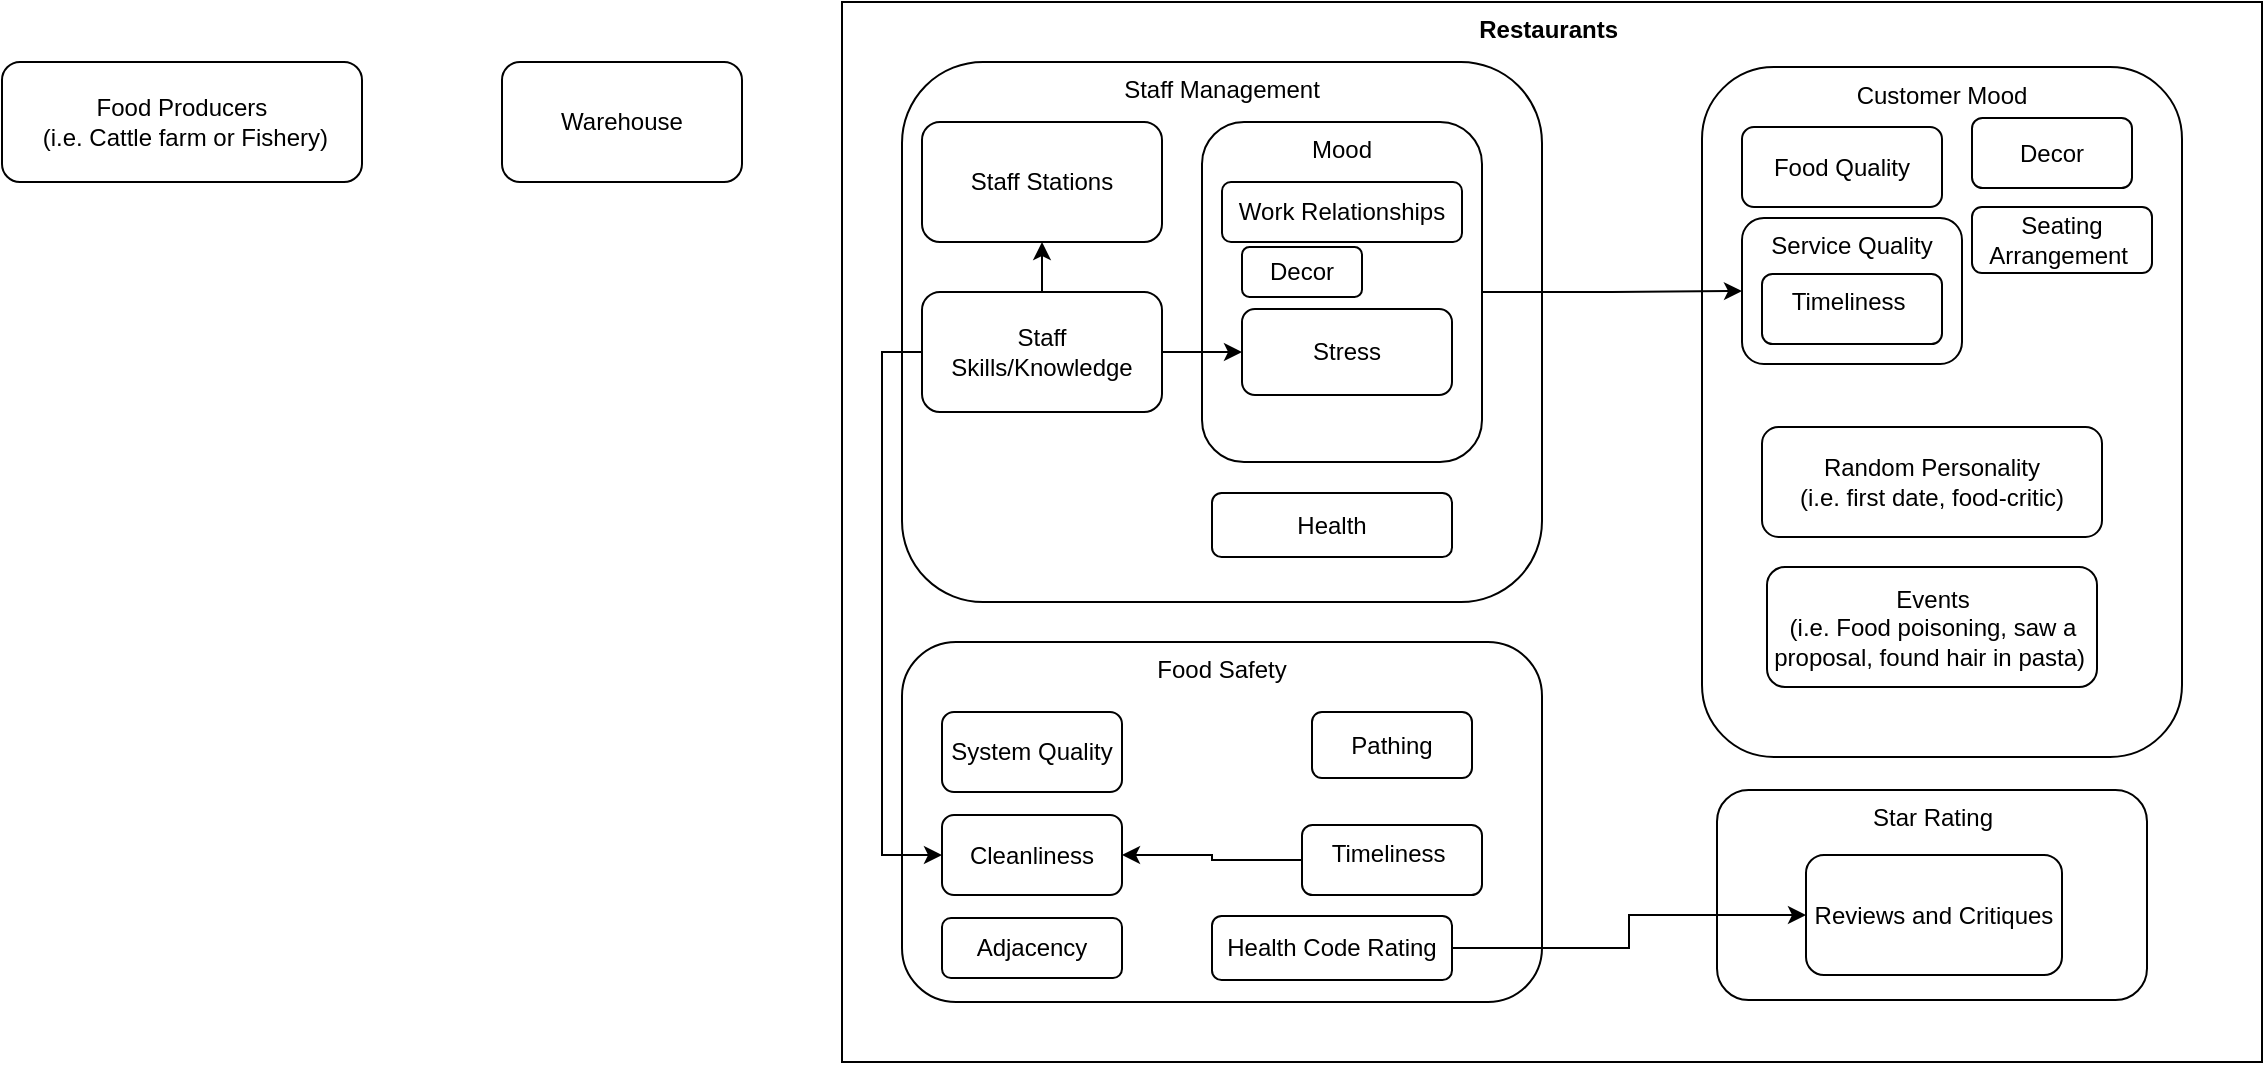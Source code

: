 <mxfile version="12.2.2" pages="1"><diagram id="GfF1Ss1rzvaXZdSwopCR" name="Page-1"><mxGraphModel dx="2062" dy="1123" grid="1" gridSize="10" guides="1" tooltips="1" connect="1" arrows="1" fold="1" page="1" pageScale="1" pageWidth="850" pageHeight="1100" math="0" shadow="0"><root><mxCell id="0"/><mxCell id="1" parent="0"/><mxCell id="k7tMAnSUPP373srUt9M6-4" value="Restaurants&amp;nbsp;" style="rounded=0;whiteSpace=wrap;html=1;verticalAlign=top;fontStyle=1" vertex="1" parent="1"><mxGeometry x="510" y="240" width="710" height="530" as="geometry"/></mxCell><mxCell id="k7tMAnSUPP373srUt9M6-2" value="Warehouse" style="rounded=1;whiteSpace=wrap;html=1;" vertex="1" parent="1"><mxGeometry x="340" y="270" width="120" height="60" as="geometry"/></mxCell><mxCell id="k7tMAnSUPP373srUt9M6-3" value="Food Producers&lt;br&gt;&amp;nbsp;(i.e. Cattle farm or Fishery)" style="rounded=1;whiteSpace=wrap;html=1;" vertex="1" parent="1"><mxGeometry x="90" y="270" width="180" height="60" as="geometry"/></mxCell><mxCell id="k7tMAnSUPP373srUt9M6-5" value="Food Safety" style="rounded=1;whiteSpace=wrap;html=1;align=center;verticalAlign=top;" vertex="1" parent="1"><mxGeometry x="540" y="560" width="320" height="180" as="geometry"/></mxCell><mxCell id="k7tMAnSUPP373srUt9M6-6" value="Staff Management" style="rounded=1;whiteSpace=wrap;html=1;verticalAlign=top;" vertex="1" parent="1"><mxGeometry x="540" y="270" width="320" height="270" as="geometry"/></mxCell><mxCell id="k7tMAnSUPP373srUt9M6-9" value="Staff Stations" style="rounded=1;whiteSpace=wrap;html=1;" vertex="1" parent="1"><mxGeometry x="550" y="300" width="120" height="60" as="geometry"/></mxCell><mxCell id="k7tMAnSUPP373srUt9M6-33" style="edgeStyle=orthogonalEdgeStyle;rounded=0;orthogonalLoop=1;jettySize=auto;html=1;exitX=0.5;exitY=0;exitDx=0;exitDy=0;" edge="1" parent="1" source="k7tMAnSUPP373srUt9M6-12" target="k7tMAnSUPP373srUt9M6-9"><mxGeometry relative="1" as="geometry"/></mxCell><mxCell id="k7tMAnSUPP373srUt9M6-44" style="edgeStyle=orthogonalEdgeStyle;rounded=0;orthogonalLoop=1;jettySize=auto;html=1;exitX=0;exitY=0.5;exitDx=0;exitDy=0;entryX=0;entryY=0.5;entryDx=0;entryDy=0;" edge="1" parent="1" source="k7tMAnSUPP373srUt9M6-12" target="k7tMAnSUPP373srUt9M6-37"><mxGeometry relative="1" as="geometry"/></mxCell><mxCell id="k7tMAnSUPP373srUt9M6-12" value="Staff Skills/Knowledge" style="rounded=1;whiteSpace=wrap;html=1;align=center;" vertex="1" parent="1"><mxGeometry x="550" y="385" width="120" height="60" as="geometry"/></mxCell><mxCell id="k7tMAnSUPP373srUt9M6-13" value="Customer Mood" style="rounded=1;whiteSpace=wrap;html=1;align=center;verticalAlign=top;" vertex="1" parent="1"><mxGeometry x="940" y="272.5" width="240" height="345" as="geometry"/></mxCell><mxCell id="k7tMAnSUPP373srUt9M6-23" style="edgeStyle=orthogonalEdgeStyle;rounded=0;orthogonalLoop=1;jettySize=auto;html=1;exitX=1;exitY=0.5;exitDx=0;exitDy=0;entryX=0;entryY=0.5;entryDx=0;entryDy=0;" edge="1" parent="1" source="k7tMAnSUPP373srUt9M6-14" target="k7tMAnSUPP373srUt9M6-17"><mxGeometry relative="1" as="geometry"/></mxCell><mxCell id="k7tMAnSUPP373srUt9M6-14" value="Mood" style="rounded=1;whiteSpace=wrap;html=1;align=center;verticalAlign=top;" vertex="1" parent="1"><mxGeometry x="690" y="300" width="140" height="170" as="geometry"/></mxCell><mxCell id="k7tMAnSUPP373srUt9M6-15" value="Seating Arrangement&amp;nbsp;" style="rounded=1;whiteSpace=wrap;html=1;align=center;" vertex="1" parent="1"><mxGeometry x="1075" y="342.5" width="90" height="33" as="geometry"/></mxCell><mxCell id="k7tMAnSUPP373srUt9M6-16" value="Food Quality" style="rounded=1;whiteSpace=wrap;html=1;align=center;" vertex="1" parent="1"><mxGeometry x="960" y="302.5" width="100" height="40" as="geometry"/></mxCell><mxCell id="k7tMAnSUPP373srUt9M6-17" value="Service Quality" style="rounded=1;whiteSpace=wrap;html=1;align=center;verticalAlign=top;" vertex="1" parent="1"><mxGeometry x="960" y="348" width="110" height="73" as="geometry"/></mxCell><mxCell id="k7tMAnSUPP373srUt9M6-19" value="Random Personality&lt;br&gt;(i.e. first date, food-critic)" style="rounded=1;whiteSpace=wrap;html=1;align=center;" vertex="1" parent="1"><mxGeometry x="970" y="452.5" width="170" height="55" as="geometry"/></mxCell><mxCell id="k7tMAnSUPP373srUt9M6-20" value="Decor" style="rounded=1;whiteSpace=wrap;html=1;align=center;" vertex="1" parent="1"><mxGeometry x="1075" y="298" width="80" height="35" as="geometry"/></mxCell><mxCell id="k7tMAnSUPP373srUt9M6-22" value="Events &lt;br&gt;(i.e. Food poisoning, saw a proposal, found hair in pasta)&amp;nbsp;" style="rounded=1;whiteSpace=wrap;html=1;align=center;" vertex="1" parent="1"><mxGeometry x="972.5" y="522.5" width="165" height="60" as="geometry"/></mxCell><mxCell id="k7tMAnSUPP373srUt9M6-25" value="Stress" style="rounded=1;whiteSpace=wrap;html=1;align=center;" vertex="1" parent="1"><mxGeometry x="710" y="393.5" width="105" height="43" as="geometry"/></mxCell><mxCell id="k7tMAnSUPP373srUt9M6-26" value="Health" style="rounded=1;whiteSpace=wrap;html=1;align=center;" vertex="1" parent="1"><mxGeometry x="695" y="485.5" width="120" height="32" as="geometry"/></mxCell><mxCell id="k7tMAnSUPP373srUt9M6-27" value="Decor" style="rounded=1;whiteSpace=wrap;html=1;align=center;" vertex="1" parent="1"><mxGeometry x="710" y="362.5" width="60" height="25" as="geometry"/></mxCell><mxCell id="k7tMAnSUPP373srUt9M6-30" value="Work Relationships" style="rounded=1;whiteSpace=wrap;html=1;align=center;" vertex="1" parent="1"><mxGeometry x="700" y="330" width="120" height="30" as="geometry"/></mxCell><mxCell id="k7tMAnSUPP373srUt9M6-32" style="edgeStyle=orthogonalEdgeStyle;rounded=0;orthogonalLoop=1;jettySize=auto;html=1;exitX=1;exitY=0.5;exitDx=0;exitDy=0;entryX=0;entryY=0.5;entryDx=0;entryDy=0;" edge="1" parent="1" source="k7tMAnSUPP373srUt9M6-12" target="k7tMAnSUPP373srUt9M6-25"><mxGeometry relative="1" as="geometry"/></mxCell><mxCell id="k7tMAnSUPP373srUt9M6-34" value="Pathing" style="rounded=1;whiteSpace=wrap;html=1;align=center;" vertex="1" parent="1"><mxGeometry x="745" y="595" width="80" height="33" as="geometry"/></mxCell><mxCell id="k7tMAnSUPP373srUt9M6-35" value="Adjacency" style="rounded=1;whiteSpace=wrap;html=1;align=center;" vertex="1" parent="1"><mxGeometry x="560" y="698" width="90" height="30" as="geometry"/></mxCell><mxCell id="k7tMAnSUPP373srUt9M6-36" value="System Quality" style="rounded=1;whiteSpace=wrap;html=1;align=center;" vertex="1" parent="1"><mxGeometry x="560" y="595" width="90" height="40" as="geometry"/></mxCell><mxCell id="k7tMAnSUPP373srUt9M6-37" value="Cleanliness" style="rounded=1;whiteSpace=wrap;html=1;align=center;" vertex="1" parent="1"><mxGeometry x="560" y="646.5" width="90" height="40" as="geometry"/></mxCell><mxCell id="k7tMAnSUPP373srUt9M6-42" style="edgeStyle=orthogonalEdgeStyle;rounded=0;orthogonalLoop=1;jettySize=auto;html=1;exitX=0;exitY=0.5;exitDx=0;exitDy=0;entryX=1;entryY=0.5;entryDx=0;entryDy=0;" edge="1" parent="1" source="k7tMAnSUPP373srUt9M6-39" target="k7tMAnSUPP373srUt9M6-37"><mxGeometry relative="1" as="geometry"/></mxCell><mxCell id="k7tMAnSUPP373srUt9M6-39" value="Timeliness&amp;nbsp;" style="rounded=1;whiteSpace=wrap;html=1;align=center;verticalAlign=top;" vertex="1" parent="1"><mxGeometry x="740" y="651.5" width="90" height="35" as="geometry"/></mxCell><mxCell id="k7tMAnSUPP373srUt9M6-43" value="Timeliness&amp;nbsp;" style="rounded=1;whiteSpace=wrap;html=1;align=center;verticalAlign=top;" vertex="1" parent="1"><mxGeometry x="970" y="376" width="90" height="35" as="geometry"/></mxCell><mxCell id="k7tMAnSUPP373srUt9M6-45" value="Star Rating" style="rounded=1;whiteSpace=wrap;html=1;align=center;verticalAlign=top;" vertex="1" parent="1"><mxGeometry x="947.5" y="634" width="215" height="105" as="geometry"/></mxCell><mxCell id="k7tMAnSUPP373srUt9M6-46" value="Reviews and Critiques" style="rounded=1;whiteSpace=wrap;html=1;align=center;" vertex="1" parent="1"><mxGeometry x="992" y="666.5" width="128" height="60" as="geometry"/></mxCell><mxCell id="k7tMAnSUPP373srUt9M6-48" style="edgeStyle=orthogonalEdgeStyle;rounded=0;orthogonalLoop=1;jettySize=auto;html=1;exitX=1;exitY=0.5;exitDx=0;exitDy=0;entryX=0;entryY=0.5;entryDx=0;entryDy=0;" edge="1" parent="1" source="k7tMAnSUPP373srUt9M6-47" target="k7tMAnSUPP373srUt9M6-46"><mxGeometry relative="1" as="geometry"/></mxCell><mxCell id="k7tMAnSUPP373srUt9M6-47" value="Health Code Rating" style="rounded=1;whiteSpace=wrap;html=1;align=center;" vertex="1" parent="1"><mxGeometry x="695" y="697" width="120" height="32" as="geometry"/></mxCell></root></mxGraphModel></diagram></mxfile>
